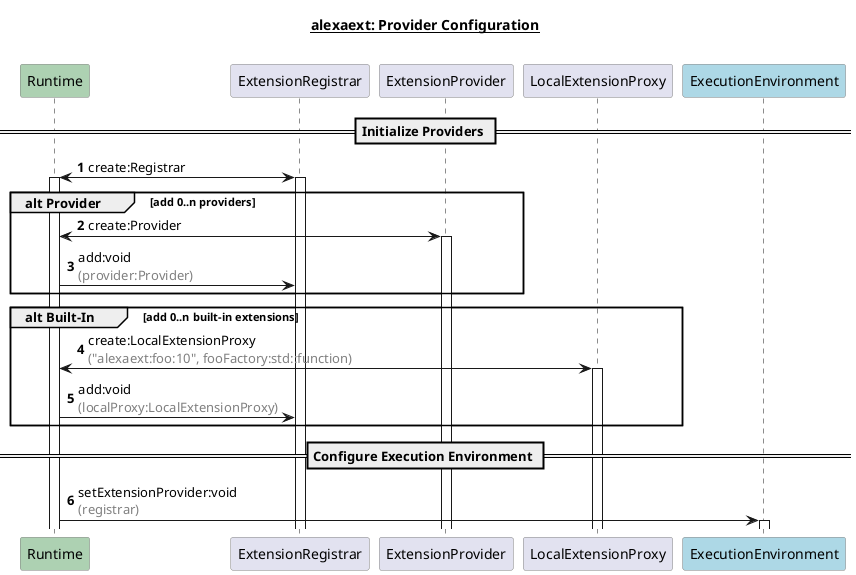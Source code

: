 @startuml ExtensionSetup

title
<u><b>alexaext: Provider Configuration</b></u>

 'blank title line for spacing
end title

skinparam sequence {
ParticipantBorderColor #808080
}
skinparam responseMessageBelowArrow true

participant Runtime as Runtime #ADD1B2
participant "ExtensionRegistrar" as Registrar
participant "ExtensionProvider" as Provider
participant "LocalExtensionProxy" as LocalProxy
participant "ExecutionEnvironment" as ExeEnv #LightBlue

autonumber

== Initialize Providers ==
Runtime <-> Registrar: create:Registrar
activate Runtime
activate Registrar

group alt Provider [add 0..n providers] 
Runtime <-> Provider: create:Provider
activate Provider
Runtime -> Registrar:add:void\n<font color=gray>(provider:Provider)
end

group alt Built-In [add 0..n built-in extensions]
Runtime <-> LocalProxy:create:LocalExtensionProxy\n<font color=gray>("alexaext:foo:10", fooFactory:std::function)
activate LocalProxy
Runtime -> Registrar: add:void \n<font color=gray>(localProxy:LocalExtensionProxy)
end

== Configure Execution Environment ==

Runtime -> ExeEnv:setExtensionProvider:void\n<font color=gray>(registrar)
activate ExeEnv

@enduml
